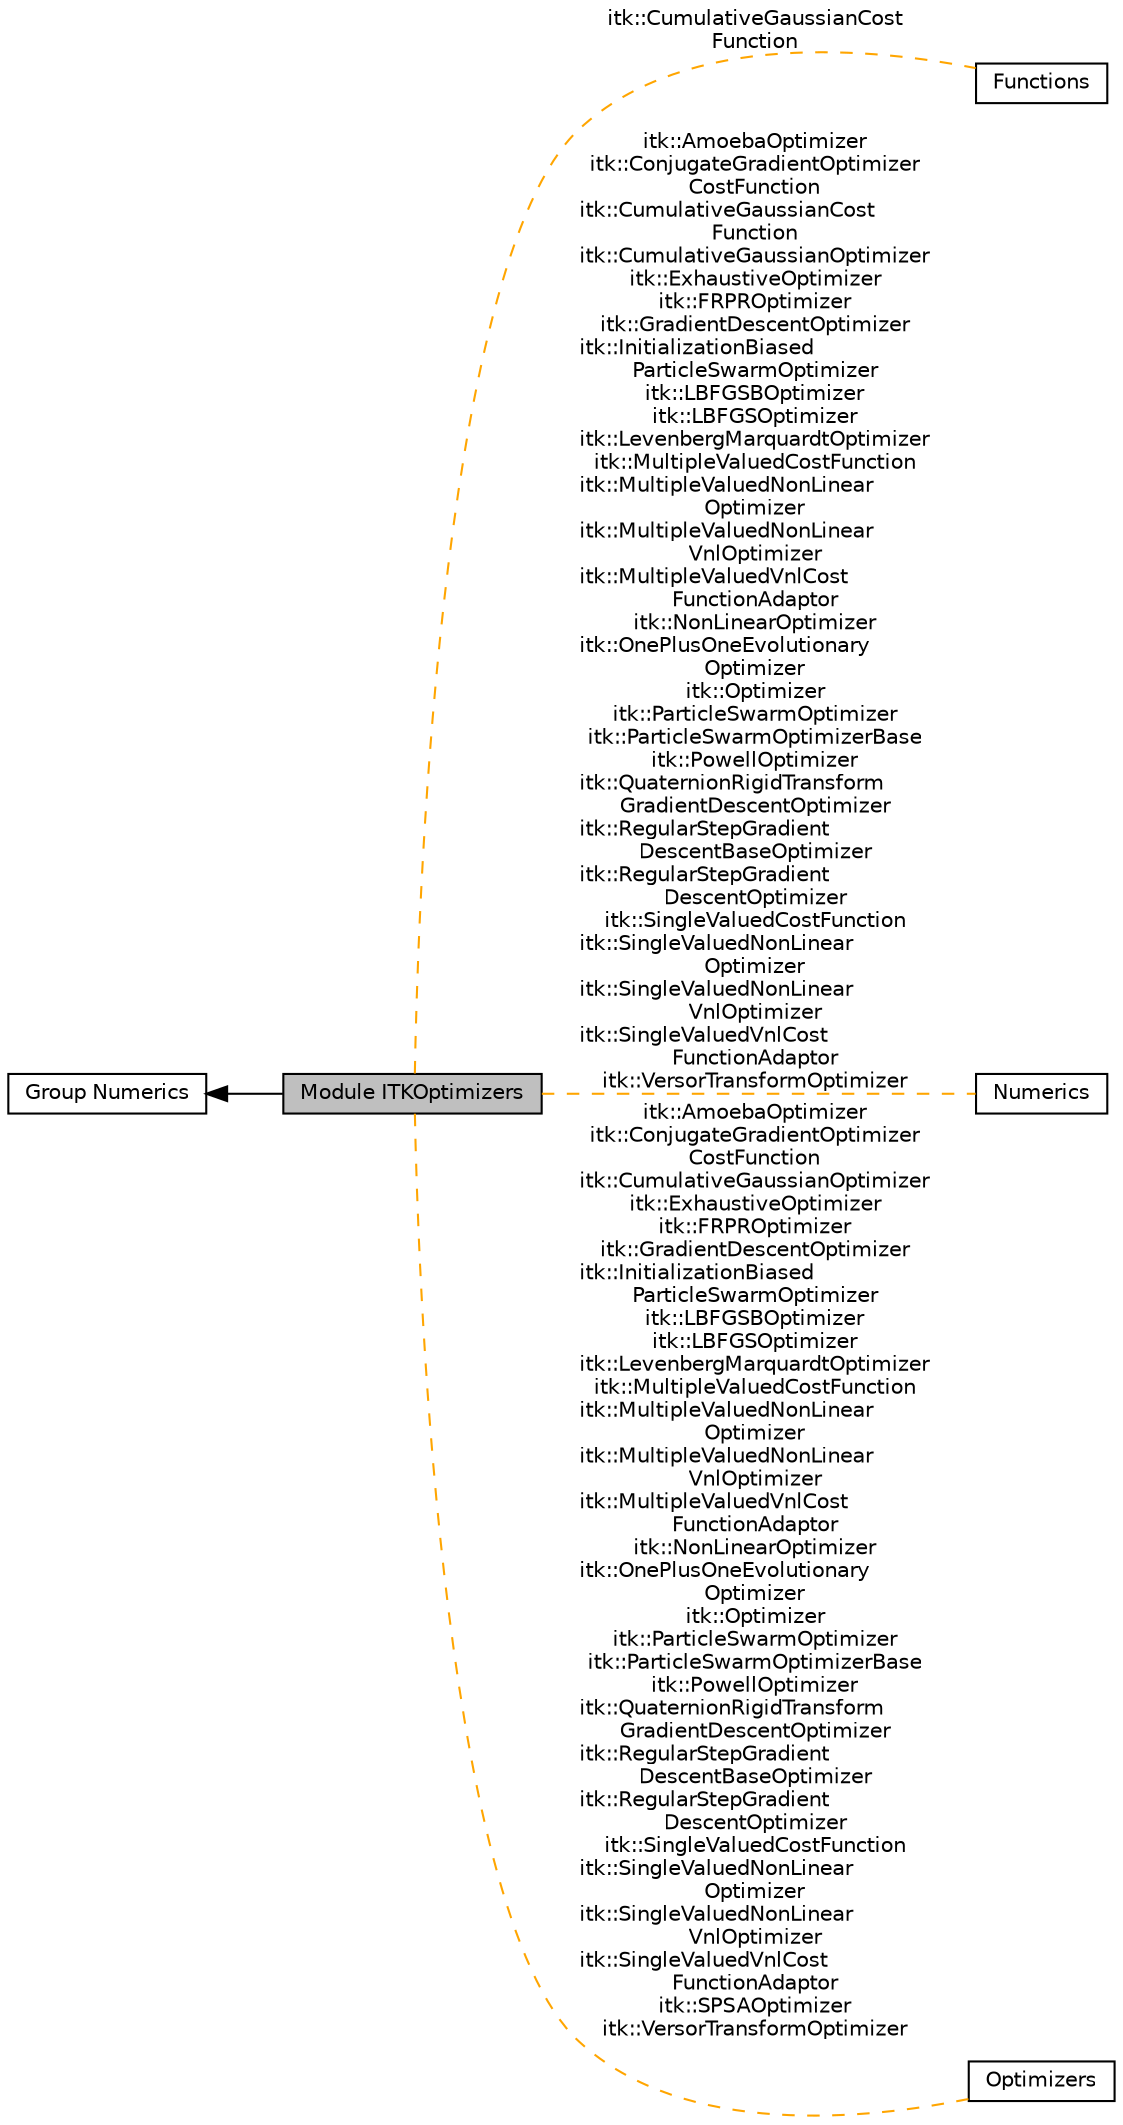 digraph "Module ITKOptimizers"
{
  edge [fontname="Helvetica",fontsize="10",labelfontname="Helvetica",labelfontsize="10"];
  node [fontname="Helvetica",fontsize="10",shape=box];
  rankdir=LR;
  Node5 [label="Functions",height=0.2,width=0.4,color="black", fillcolor="white", style="filled",URL="$group__Functions.html",tooltip=" "];
  Node2 [label="Group Numerics",height=0.2,width=0.4,color="black", fillcolor="white", style="filled",URL="$group__Group-Numerics.html",tooltip=" "];
  Node1 [label="Module ITKOptimizers",height=0.2,width=0.4,color="black", fillcolor="grey75", style="filled", fontcolor="black",tooltip=" "];
  Node3 [label="Numerics",height=0.2,width=0.4,color="black", fillcolor="white", style="filled",URL="$group__Numerics.html",tooltip=" "];
  Node4 [label="Optimizers",height=0.2,width=0.4,color="black", fillcolor="white", style="filled",URL="$group__Optimizers.html",tooltip=" "];
  Node2->Node1 [shape=plaintext, dir="back", style="solid"];
  Node1->Node3 [shape=plaintext, label="itk::AmoebaOptimizer\nitk::ConjugateGradientOptimizer\nCostFunction\nitk::CumulativeGaussianCost\lFunction\nitk::CumulativeGaussianOptimizer\nitk::ExhaustiveOptimizer\nitk::FRPROptimizer\nitk::GradientDescentOptimizer\nitk::InitializationBiased\lParticleSwarmOptimizer\nitk::LBFGSBOptimizer\nitk::LBFGSOptimizer\nitk::LevenbergMarquardtOptimizer\nitk::MultipleValuedCostFunction\nitk::MultipleValuedNonLinear\lOptimizer\nitk::MultipleValuedNonLinear\lVnlOptimizer\nitk::MultipleValuedVnlCost\lFunctionAdaptor\nitk::NonLinearOptimizer\nitk::OnePlusOneEvolutionary\lOptimizer\nitk::Optimizer\nitk::ParticleSwarmOptimizer\nitk::ParticleSwarmOptimizerBase\nitk::PowellOptimizer\nitk::QuaternionRigidTransform\lGradientDescentOptimizer\nitk::RegularStepGradient\lDescentBaseOptimizer\nitk::RegularStepGradient\lDescentOptimizer\nitk::SingleValuedCostFunction\nitk::SingleValuedNonLinear\lOptimizer\nitk::SingleValuedNonLinear\lVnlOptimizer\nitk::SingleValuedVnlCost\lFunctionAdaptor\nitk::VersorTransformOptimizer", color="orange", dir="none", style="dashed"];
  Node1->Node4 [shape=plaintext, label="itk::AmoebaOptimizer\nitk::ConjugateGradientOptimizer\nCostFunction\nitk::CumulativeGaussianOptimizer\nitk::ExhaustiveOptimizer\nitk::FRPROptimizer\nitk::GradientDescentOptimizer\nitk::InitializationBiased\lParticleSwarmOptimizer\nitk::LBFGSBOptimizer\nitk::LBFGSOptimizer\nitk::LevenbergMarquardtOptimizer\nitk::MultipleValuedCostFunction\nitk::MultipleValuedNonLinear\lOptimizer\nitk::MultipleValuedNonLinear\lVnlOptimizer\nitk::MultipleValuedVnlCost\lFunctionAdaptor\nitk::NonLinearOptimizer\nitk::OnePlusOneEvolutionary\lOptimizer\nitk::Optimizer\nitk::ParticleSwarmOptimizer\nitk::ParticleSwarmOptimizerBase\nitk::PowellOptimizer\nitk::QuaternionRigidTransform\lGradientDescentOptimizer\nitk::RegularStepGradient\lDescentBaseOptimizer\nitk::RegularStepGradient\lDescentOptimizer\nitk::SingleValuedCostFunction\nitk::SingleValuedNonLinear\lOptimizer\nitk::SingleValuedNonLinear\lVnlOptimizer\nitk::SingleValuedVnlCost\lFunctionAdaptor\nitk::SPSAOptimizer\nitk::VersorTransformOptimizer", color="orange", dir="none", style="dashed"];
  Node1->Node5 [shape=plaintext, label="itk::CumulativeGaussianCost\lFunction", color="orange", dir="none", style="dashed"];
}
